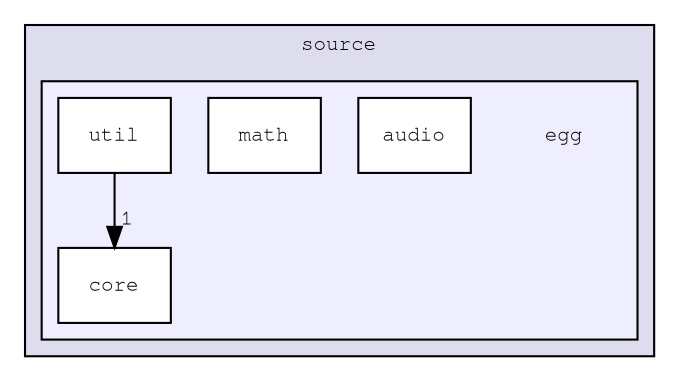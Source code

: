 digraph "source/egg" {
  compound=true
  node [ fontsize="10", fontname="FreeMono"];
  edge [ labelfontsize="10", labelfontname="FreeMono"];
  subgraph clusterdir_b2f33c71d4aa5e7af42a1ca61ff5af1b {
    graph [ bgcolor="#ddddee", pencolor="black", label="source" fontname="FreeMono", fontsize="10", URL="dir_b2f33c71d4aa5e7af42a1ca61ff5af1b.html"]
  subgraph clusterdir_dfa3dd376ef284b4fe91688c4c5b67ec {
    graph [ bgcolor="#eeeeff", pencolor="black", label="" URL="dir_dfa3dd376ef284b4fe91688c4c5b67ec.html"];
    dir_dfa3dd376ef284b4fe91688c4c5b67ec [shape=plaintext label="egg"];
  dir_af060690d8ae23a15d4e6a45e8eeb08e [shape=box label="audio" fillcolor="white" style="filled" URL="dir_af060690d8ae23a15d4e6a45e8eeb08e.html"];
  dir_6b5970774031d87b0089cc8f859b8439 [shape=box label="core" fillcolor="white" style="filled" URL="dir_6b5970774031d87b0089cc8f859b8439.html"];
  dir_e4ca30498960a0cd3b65eeab0e5429aa [shape=box label="math" fillcolor="white" style="filled" URL="dir_e4ca30498960a0cd3b65eeab0e5429aa.html"];
  dir_318446f512858a556f477d31fe0f33fa [shape=box label="util" fillcolor="white" style="filled" URL="dir_318446f512858a556f477d31fe0f33fa.html"];
  }
  }
  dir_318446f512858a556f477d31fe0f33fa->dir_6b5970774031d87b0089cc8f859b8439 [headlabel="1", labeldistance=1.5 headhref="dir_000005_000003.html"];
}

